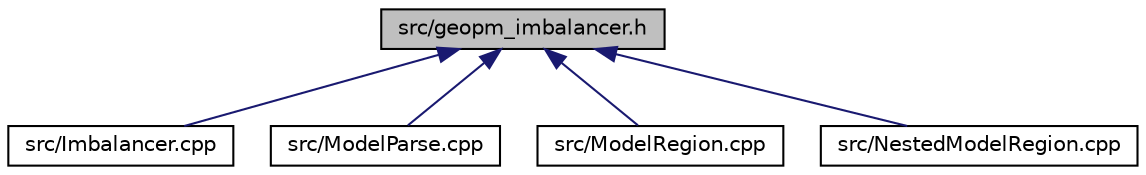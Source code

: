 digraph "src/geopm_imbalancer.h"
{
  edge [fontname="Helvetica",fontsize="10",labelfontname="Helvetica",labelfontsize="10"];
  node [fontname="Helvetica",fontsize="10",shape=record];
  Node1 [label="src/geopm_imbalancer.h",height=0.2,width=0.4,color="black", fillcolor="grey75", style="filled", fontcolor="black"];
  Node1 -> Node2 [dir="back",color="midnightblue",fontsize="10",style="solid",fontname="Helvetica"];
  Node2 [label="src/Imbalancer.cpp",height=0.2,width=0.4,color="black", fillcolor="white", style="filled",URL="$_imbalancer_8cpp.html"];
  Node1 -> Node3 [dir="back",color="midnightblue",fontsize="10",style="solid",fontname="Helvetica"];
  Node3 [label="src/ModelParse.cpp",height=0.2,width=0.4,color="black", fillcolor="white", style="filled",URL="$_model_parse_8cpp.html"];
  Node1 -> Node4 [dir="back",color="midnightblue",fontsize="10",style="solid",fontname="Helvetica"];
  Node4 [label="src/ModelRegion.cpp",height=0.2,width=0.4,color="black", fillcolor="white", style="filled",URL="$_model_region_8cpp.html"];
  Node1 -> Node5 [dir="back",color="midnightblue",fontsize="10",style="solid",fontname="Helvetica"];
  Node5 [label="src/NestedModelRegion.cpp",height=0.2,width=0.4,color="black", fillcolor="white", style="filled",URL="$_nested_model_region_8cpp.html"];
}
